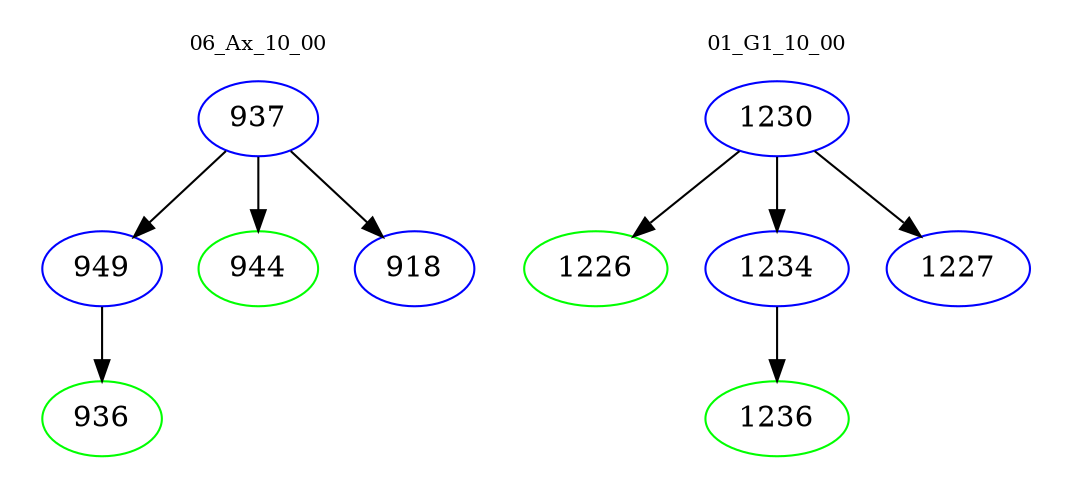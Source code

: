 digraph{
subgraph cluster_0 {
color = white
label = "06_Ax_10_00";
fontsize=10;
T0_937 [label="937", color="blue"]
T0_937 -> T0_949 [color="black"]
T0_949 [label="949", color="blue"]
T0_949 -> T0_936 [color="black"]
T0_936 [label="936", color="green"]
T0_937 -> T0_944 [color="black"]
T0_944 [label="944", color="green"]
T0_937 -> T0_918 [color="black"]
T0_918 [label="918", color="blue"]
}
subgraph cluster_1 {
color = white
label = "01_G1_10_00";
fontsize=10;
T1_1230 [label="1230", color="blue"]
T1_1230 -> T1_1226 [color="black"]
T1_1226 [label="1226", color="green"]
T1_1230 -> T1_1234 [color="black"]
T1_1234 [label="1234", color="blue"]
T1_1234 -> T1_1236 [color="black"]
T1_1236 [label="1236", color="green"]
T1_1230 -> T1_1227 [color="black"]
T1_1227 [label="1227", color="blue"]
}
}
